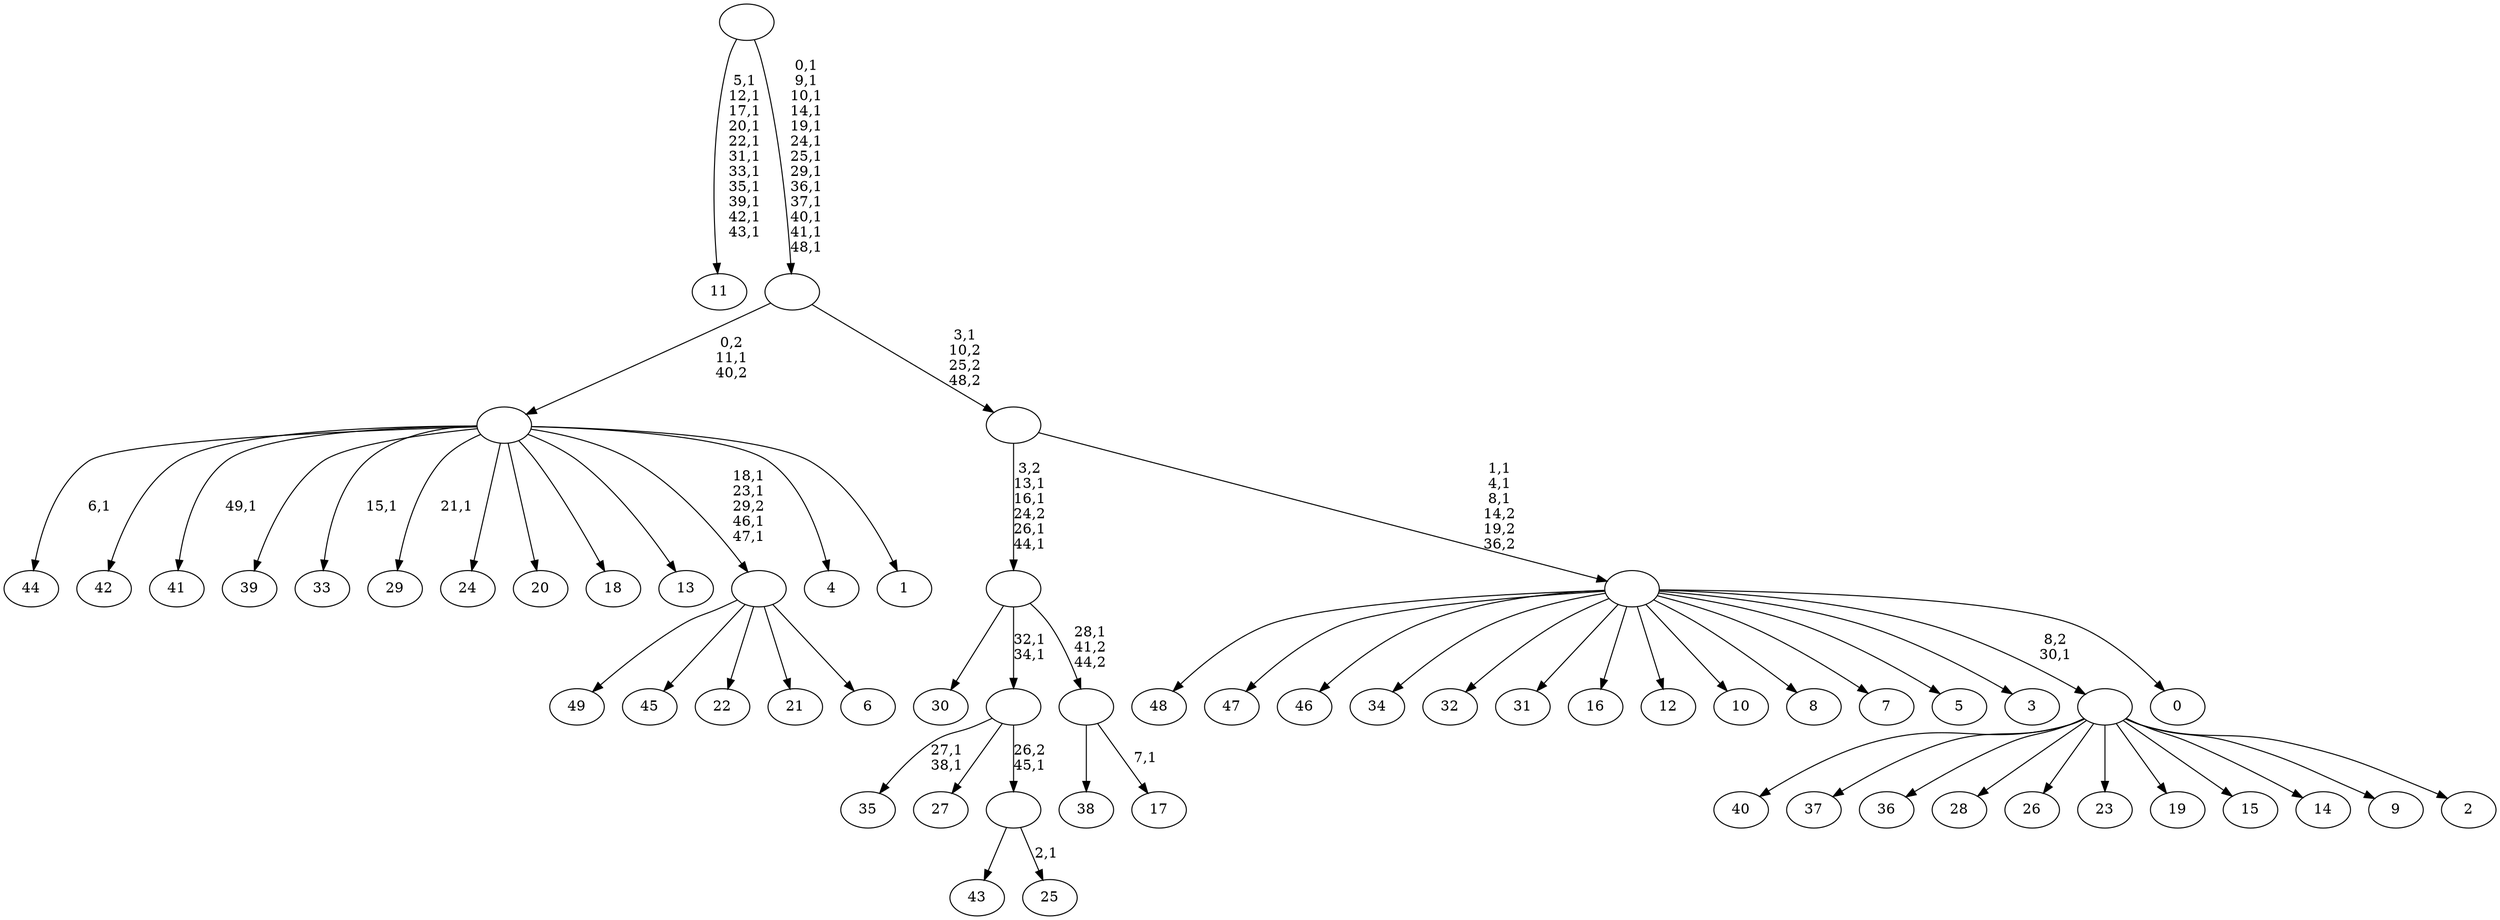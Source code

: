 digraph T {
	100 [label="49"]
	99 [label="48"]
	98 [label="47"]
	97 [label="46"]
	96 [label="45"]
	95 [label="44"]
	93 [label="43"]
	92 [label="42"]
	91 [label="41"]
	89 [label="40"]
	88 [label="39"]
	87 [label="38"]
	86 [label="37"]
	85 [label="36"]
	84 [label="35"]
	81 [label="34"]
	80 [label="33"]
	78 [label="32"]
	77 [label="31"]
	76 [label="30"]
	75 [label="29"]
	73 [label="28"]
	72 [label="27"]
	71 [label="26"]
	70 [label="25"]
	68 [label=""]
	67 [label=""]
	65 [label="24"]
	64 [label="23"]
	63 [label="22"]
	62 [label="21"]
	61 [label="20"]
	60 [label="19"]
	59 [label="18"]
	58 [label="17"]
	56 [label=""]
	55 [label=""]
	51 [label="16"]
	50 [label="15"]
	49 [label="14"]
	48 [label="13"]
	47 [label="12"]
	46 [label="11"]
	34 [label="10"]
	33 [label="9"]
	32 [label="8"]
	31 [label="7"]
	30 [label="6"]
	29 [label=""]
	25 [label="5"]
	24 [label="4"]
	23 [label="3"]
	22 [label="2"]
	21 [label=""]
	20 [label="1"]
	19 [label=""]
	18 [label="0"]
	17 [label=""]
	14 [label=""]
	13 [label=""]
	0 [label=""]
	68 -> 70 [label="2,1"]
	68 -> 93 [label=""]
	67 -> 84 [label="27,1\n38,1"]
	67 -> 72 [label=""]
	67 -> 68 [label="26,2\n45,1"]
	56 -> 58 [label="7,1"]
	56 -> 87 [label=""]
	55 -> 67 [label="32,1\n34,1"]
	55 -> 76 [label=""]
	55 -> 56 [label="28,1\n41,2\n44,2"]
	29 -> 100 [label=""]
	29 -> 96 [label=""]
	29 -> 63 [label=""]
	29 -> 62 [label=""]
	29 -> 30 [label=""]
	21 -> 89 [label=""]
	21 -> 86 [label=""]
	21 -> 85 [label=""]
	21 -> 73 [label=""]
	21 -> 71 [label=""]
	21 -> 64 [label=""]
	21 -> 60 [label=""]
	21 -> 50 [label=""]
	21 -> 49 [label=""]
	21 -> 33 [label=""]
	21 -> 22 [label=""]
	19 -> 29 [label="18,1\n23,1\n29,2\n46,1\n47,1"]
	19 -> 75 [label="21,1"]
	19 -> 80 [label="15,1"]
	19 -> 91 [label="49,1"]
	19 -> 95 [label="6,1"]
	19 -> 92 [label=""]
	19 -> 88 [label=""]
	19 -> 65 [label=""]
	19 -> 61 [label=""]
	19 -> 59 [label=""]
	19 -> 48 [label=""]
	19 -> 24 [label=""]
	19 -> 20 [label=""]
	17 -> 99 [label=""]
	17 -> 98 [label=""]
	17 -> 97 [label=""]
	17 -> 81 [label=""]
	17 -> 78 [label=""]
	17 -> 77 [label=""]
	17 -> 51 [label=""]
	17 -> 47 [label=""]
	17 -> 34 [label=""]
	17 -> 32 [label=""]
	17 -> 31 [label=""]
	17 -> 25 [label=""]
	17 -> 23 [label=""]
	17 -> 21 [label="8,2\n30,1"]
	17 -> 18 [label=""]
	14 -> 17 [label="1,1\n4,1\n8,1\n14,2\n19,2\n36,2"]
	14 -> 55 [label="3,2\n13,1\n16,1\n24,2\n26,1\n44,1"]
	13 -> 19 [label="0,2\n11,1\n40,2"]
	13 -> 14 [label="3,1\n10,2\n25,2\n48,2"]
	0 -> 13 [label="0,1\n9,1\n10,1\n14,1\n19,1\n24,1\n25,1\n29,1\n36,1\n37,1\n40,1\n41,1\n48,1"]
	0 -> 46 [label="5,1\n12,1\n17,1\n20,1\n22,1\n31,1\n33,1\n35,1\n39,1\n42,1\n43,1"]
}
